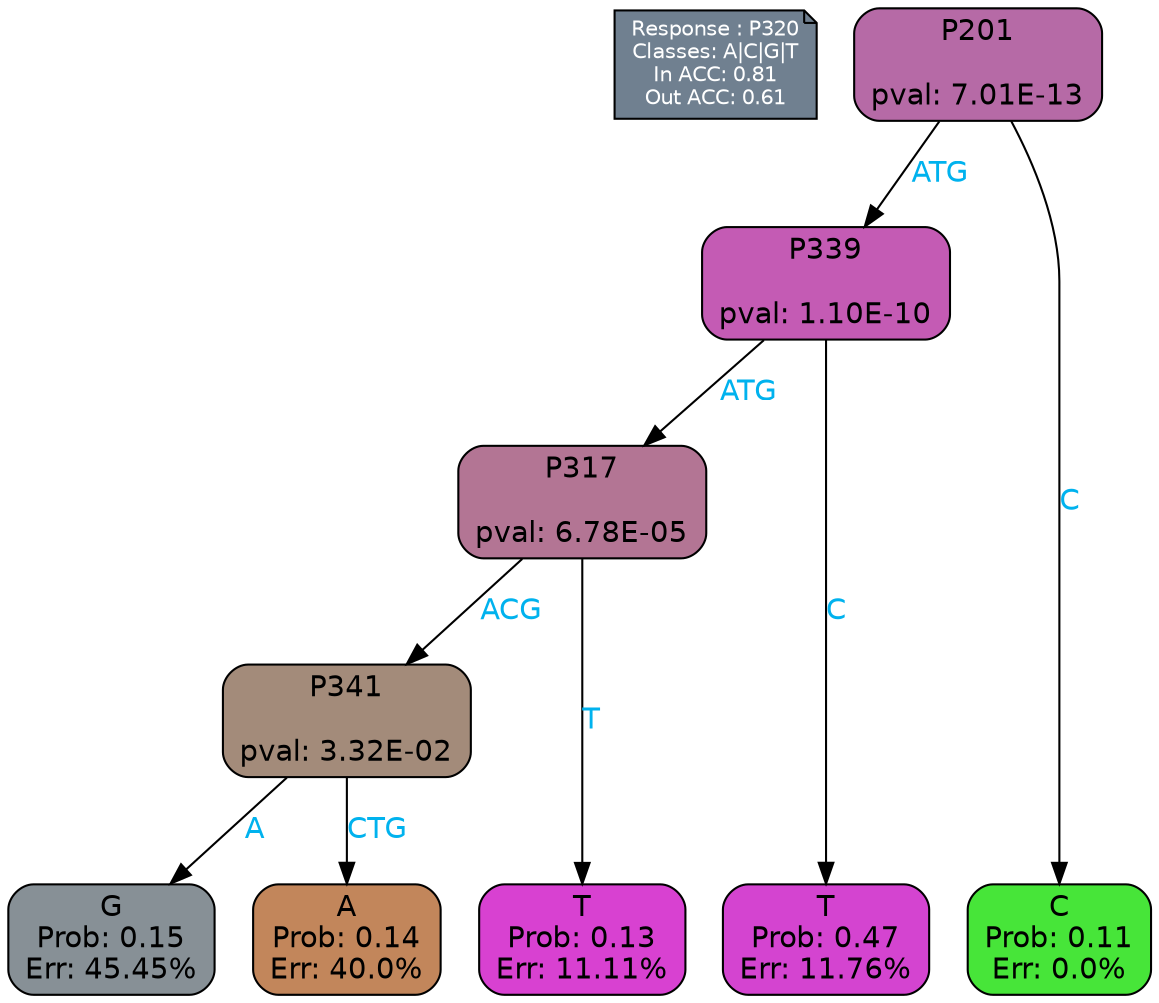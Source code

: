 digraph Tree {
node [shape=box, style="filled, rounded", color="black", fontname=helvetica] ;
graph [ranksep=equally, splines=polylines, bgcolor=transparent, dpi=600] ;
edge [fontname=helvetica] ;
LEGEND [label="Response : P320
Classes: A|C|G|T
In ACC: 0.81
Out ACC: 0.61
",shape=note,align=left,style=filled,fillcolor="slategray",fontcolor="white",fontsize=10];1 [label="P201

pval: 7.01E-13", fillcolor="#b66aa6"] ;
2 [label="P339

pval: 1.10E-10", fillcolor="#c45bb4"] ;
3 [label="P317

pval: 6.78E-05", fillcolor="#b37594"] ;
4 [label="P341

pval: 3.32E-02", fillcolor="#a38b7a"] ;
5 [label="G
Prob: 0.15
Err: 45.45%", fillcolor="#879096"] ;
6 [label="A
Prob: 0.14
Err: 40.0%", fillcolor="#c2865b"] ;
7 [label="T
Prob: 0.13
Err: 11.11%", fillcolor="#d841d1"] ;
8 [label="T
Prob: 0.47
Err: 11.76%", fillcolor="#d444d0"] ;
9 [label="C
Prob: 0.11
Err: 0.0%", fillcolor="#47e539"] ;
1 -> 9 [label="C",fontcolor=deepskyblue2] ;
1 -> 2 [label="ATG",fontcolor=deepskyblue2] ;
2 -> 8 [label="C",fontcolor=deepskyblue2] ;
2 -> 3 [label="ATG",fontcolor=deepskyblue2] ;
3 -> 4 [label="ACG",fontcolor=deepskyblue2] ;
3 -> 7 [label="T",fontcolor=deepskyblue2] ;
4 -> 5 [label="A",fontcolor=deepskyblue2] ;
4 -> 6 [label="CTG",fontcolor=deepskyblue2] ;
{rank = same; 5;6;7;8;9;}{rank = same; LEGEND;1;}}